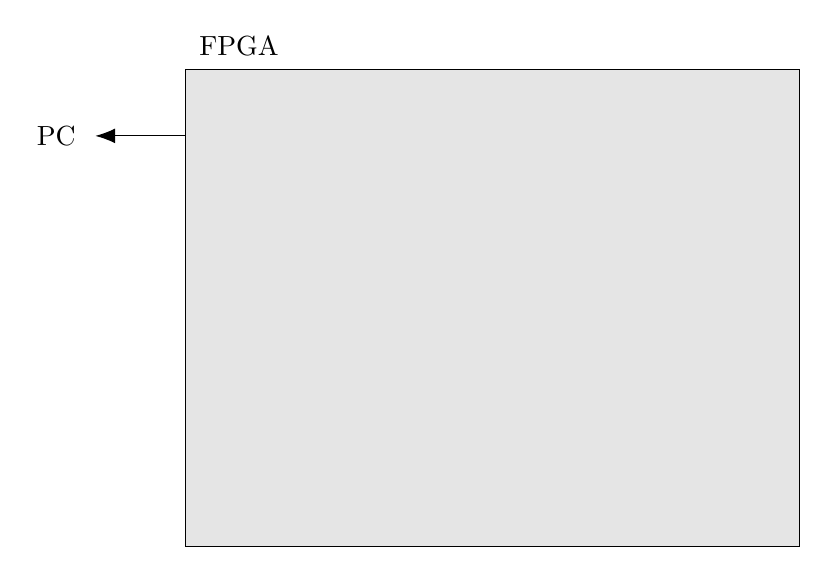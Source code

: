 % \tikzsetnextfilename{system-overview}
\begin{tikzpicture}[
    rounded corners=0mm,
]
    %coordinates
    \coordinate (corig)      at (0,0);
    \coordinate (cmonitor)   at (0,0);
    \coordinate (ccom)       at (5,0);
    \coordinate (cip)        at (10,0);


    %nodes

    \begin{pgfonlayer}{main}

        \node[draw, fill=white, minimum width=3cm, minimum height=2cm, anchor=west, text width=2.8cm, align=center] (com) at (ccom) {Controller};

        \node[draw, fill=white, minimum width=3cm, minimum height=1cm, anchor=west, text width=2.8cm, align=center, above =1cm of com] (commu) {Communication};

        \node[draw, fill=white, minimum width=3cm, minimum height=1cm, anchor=west, text width=2.8cm, align=center, right = 1cm of com, yshift=2.5cm] (ip1) {Image\\Processing};
        \node[draw, fill=white, minimum width=3cm, minimum height=1cm, anchor=west, text width=2.8cm, align=center, right = 1cm of com, yshift=1.0cm] (ip2) {Image\\Processing};
        \node[draw, fill=white, minimum width=3cm, minimum height=1cm, anchor=west, text width=2.8cm, align=center, right = 1cm of com, yshift=-0.5cm] (ip3) {Image\\Processing};
        
        \node[circle,fill=black,minimum size=0.2cm,inner sep=0pt, below = 0.3cm of ip3] (dt1)  {};
        \node[circle,fill=black,minimum size=0.2cm,inner sep=0pt, below = 0.2cm of dt1] (dt2)  {};
        \node[circle,fill=black,minimum size=0.2cm,inner sep=0pt, below = 0.2cm of dt2] (dt3)  {};

        % \node[] (eth) at ($(cmonitor) + (4.5, 1.0)$) {LAN};
        
        % \draw[line width = 0.5mm] ($(eth) + (0,-1.0)$) ellipse (0.2cm and 0.5cm);
    \end{pgfonlayer}

    % FPGA box
    \begin{pgfonlayer}{main}
        \node[above = 2.4cm of com, xshift=-1.2cm] (fpga) { FPGA };
    \end{pgfonlayer}
    \begin{pgfonlayer}{foreground}
        \node (f_fpga) [draw=black, fill=gray!20, inner sep=10, fit={(com) (ip1) (ip2) (ip3) (dt2) (dt1) (dt3)}] {};
    \end{pgfonlayer} 

    
    \path[draw,{Latex[length=2.5mm]}-{Latex[length=2.5mm]}] ($(commu.180) + (-1.5,0)$) -- ($(commu.180) + (0,0)$) node[near start, left, anchor=east,xshift=-0.5cm] () {PC} ;
    \path[draw,{Latex[length=2.5mm]}-{Latex[length=2.5mm]}] ($(com.90) + (0,0)$) -- ($(commu.270) + (0,0)$) node[near start, left, anchor=east,xshift=-0.5cm] () {} ;

    \path[draw,{Latex[length=2.5mm]}-{Latex[length=2.5mm]}] 
        ($(com.0) + (0,0.7)$) -| ($(ip1.180) + (-0.6,0)$) -- ($(ip1.180) + (0,0)$)
         node[near start, left, anchor=east,xshift=-0.5cm] () {} ;
    \path[draw,{Latex[length=2.5mm]}-{Latex[length=2.5mm]}] 
        ($(com.0) + (0,0.1)$) -| ($(ip2.180) + (-0.4,0)$) -- ($(ip2.180) + (0,0)$) 
        node[near start, left, anchor=east,xshift=-0.5cm] () {} ;
    \path[draw,{Latex[length=2.5mm]}-{Latex[length=2.5mm]}] ($(com.0) + (0,-0.5)$) -- ($(ip3.180) + (0,0)$) node[near start, left, anchor=east,xshift=-0.5cm] () {} ;


\end{tikzpicture}